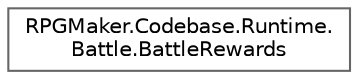 digraph "クラス階層図"
{
 // LATEX_PDF_SIZE
  bgcolor="transparent";
  edge [fontname=Helvetica,fontsize=10,labelfontname=Helvetica,labelfontsize=10];
  node [fontname=Helvetica,fontsize=10,shape=box,height=0.2,width=0.4];
  rankdir="LR";
  Node0 [id="Node000000",label="RPGMaker.Codebase.Runtime.\lBattle.BattleRewards",height=0.2,width=0.4,color="grey40", fillcolor="white", style="filled",URL="$da/d43/class_r_p_g_maker_1_1_codebase_1_1_runtime_1_1_battle_1_1_battle_rewards.html",tooltip="😁 報酬"];
}
